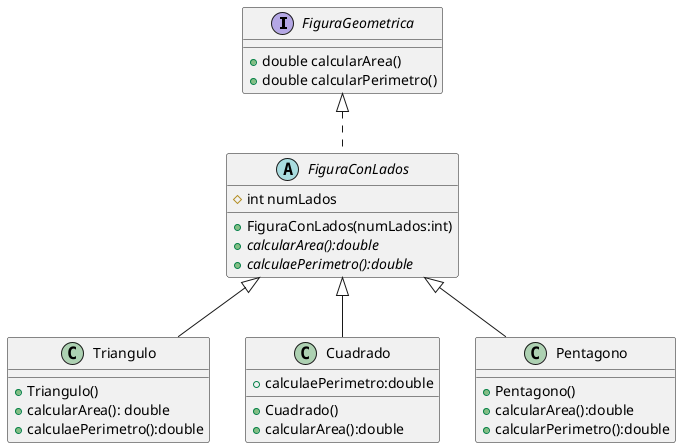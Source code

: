 @startuml   

interface FiguraGeometrica {
    +double calcularArea()
    +double calcularPerimetro()
}

abstract class FiguraConLados implements FiguraGeometrica {
    # int numLados
    +FiguraConLados(numLados:int)
    {abstract} + calcularArea():double
    {abstract} + calculaePerimetro():double
}

class Triangulo extends FiguraConLados {
    +Triangulo()
    +calcularArea(): double
    +calculaePerimetro():double
}

class Cuadrado extends FiguraConLados {
    +Cuadrado()
    +calcularArea():double
    +calculaePerimetro:double
}

class Pentagono extends FiguraConLados {
    +Pentagono()
    +calcularArea():double
    +calcularPerimetro():double
}

@enduml